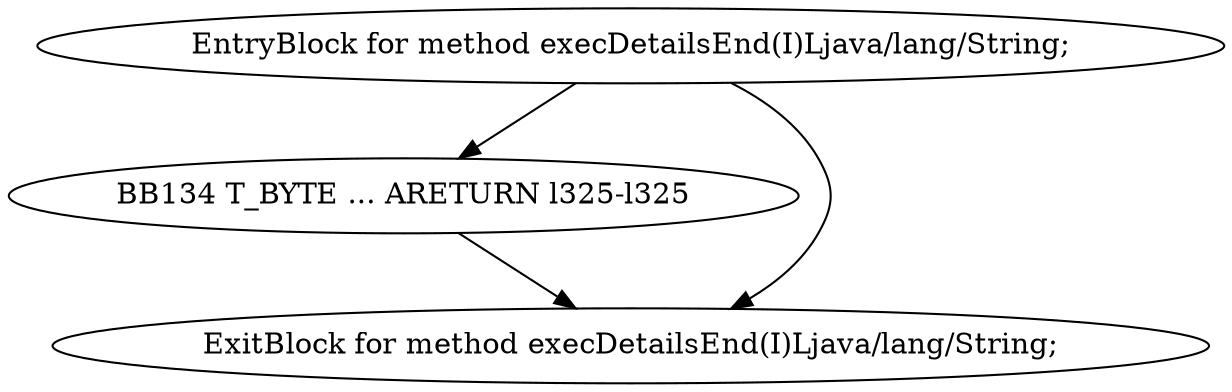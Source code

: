 digraph G {
  1 [ label="BB134 T_BYTE ... ARETURN l325-l325" ];
  2 [ label="EntryBlock for method execDetailsEnd(I)Ljava/lang/String;" ];
  3 [ label="ExitBlock for method execDetailsEnd(I)Ljava/lang/String;" ];
  2 -> 3 [ label="" ];
  2 -> 1 [ label="" ];
  1 -> 3 [ label="" ];
}
